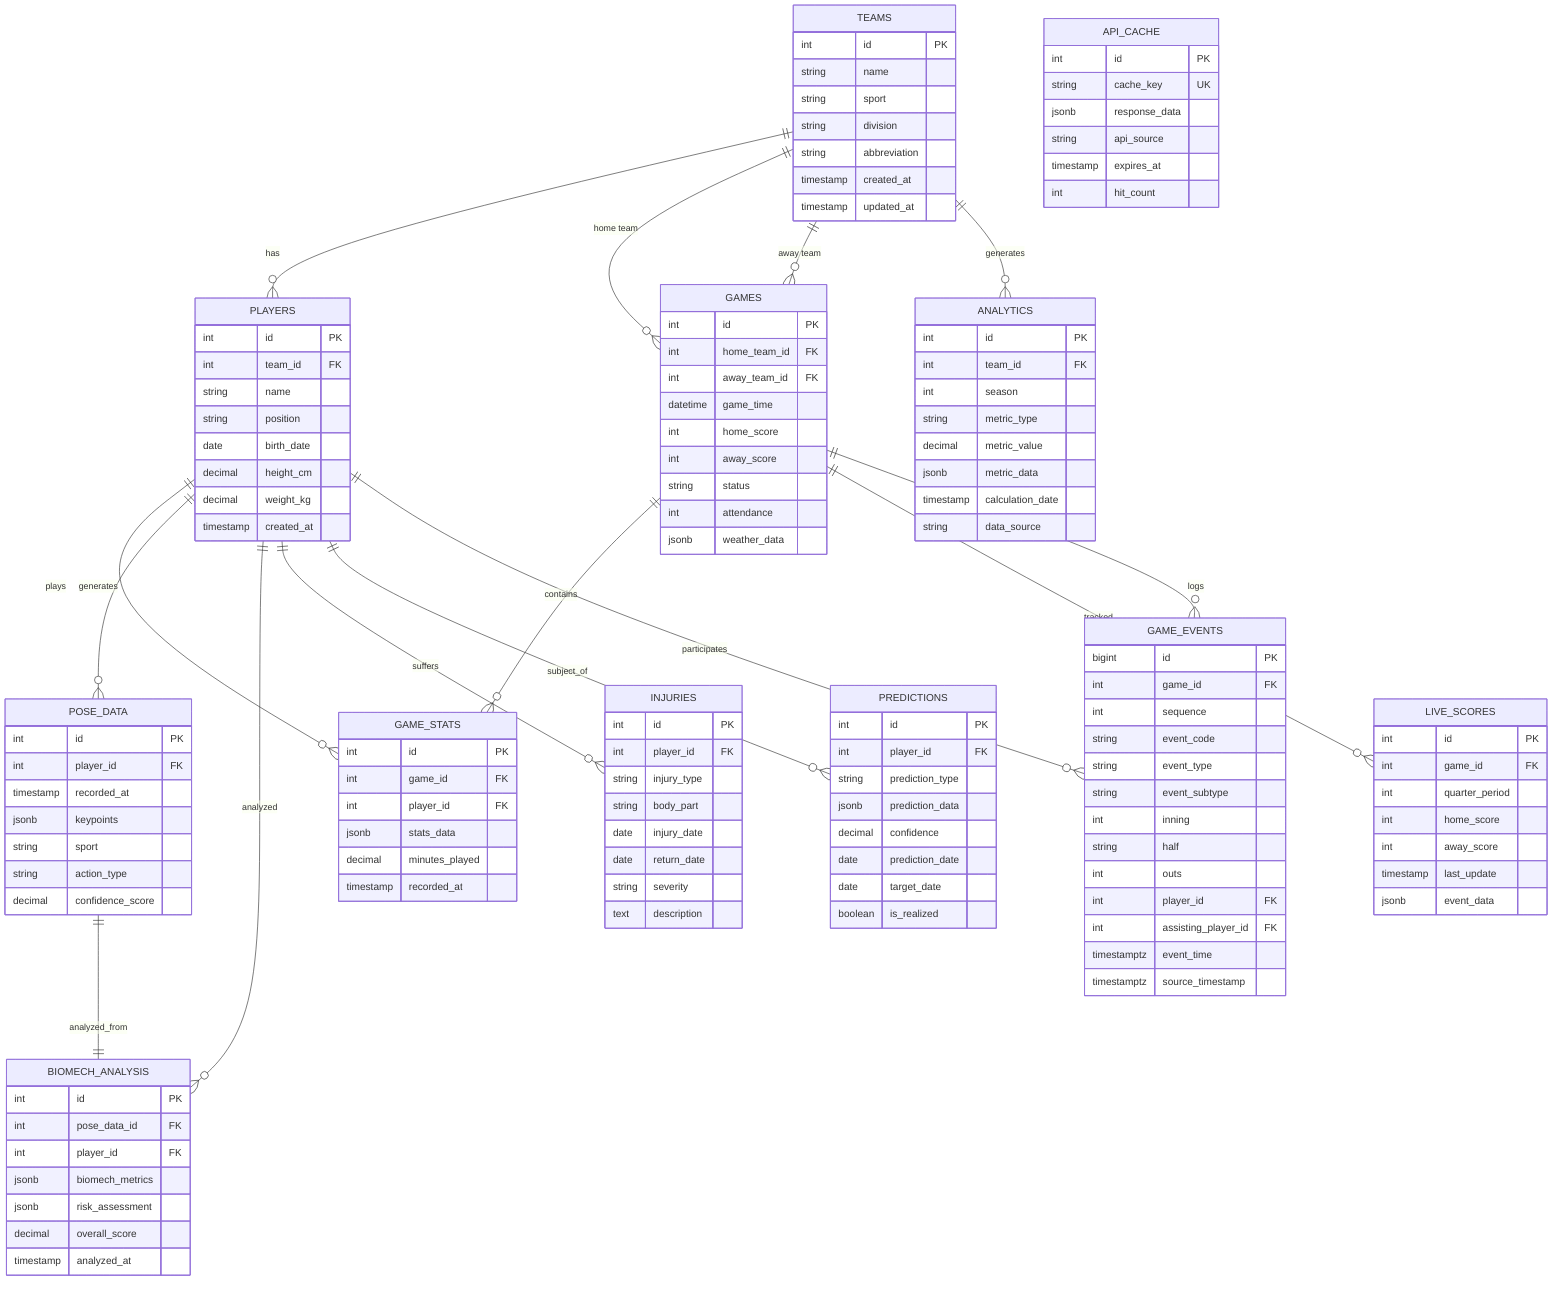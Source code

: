 erDiagram
    TEAMS {
        int id PK
        string name
        string sport
        string division
        string abbreviation
        timestamp created_at
        timestamp updated_at
    }

    PLAYERS {
        int id PK
        int team_id FK
        string name
        string position
        date birth_date
        decimal height_cm
        decimal weight_kg
        timestamp created_at
    }

    GAMES {
        int id PK
        int home_team_id FK
        int away_team_id FK
        datetime game_time
        int home_score
        int away_score
        string status
        int attendance
        jsonb weather_data
    }

    GAME_EVENTS {
        bigint id PK
        int game_id FK
        int sequence
        string event_code
        string event_type
        string event_subtype
        int inning
        string half
        int outs
        int player_id FK
        int assisting_player_id FK
        timestamptz event_time
        timestamptz source_timestamp
    }

    GAME_STATS {
        int id PK
        int game_id FK
        int player_id FK
        jsonb stats_data
        decimal minutes_played
        timestamp recorded_at
    }

    ANALYTICS {
        int id PK
        int team_id FK
        int season
        string metric_type
        decimal metric_value
        jsonb metric_data
        timestamp calculation_date
        string data_source
    }

    POSE_DATA {
        int id PK
        int player_id FK
        timestamp recorded_at
        jsonb keypoints
        string sport
        string action_type
        decimal confidence_score
    }

    BIOMECH_ANALYSIS {
        int id PK
        int pose_data_id FK
        int player_id FK
        jsonb biomech_metrics
        jsonb risk_assessment
        decimal overall_score
        timestamp analyzed_at
    }

    INJURIES {
        int id PK
        int player_id FK
        string injury_type
        string body_part
        date injury_date
        date return_date
        string severity
        text description
    }

    PREDICTIONS {
        int id PK
        int player_id FK
        string prediction_type
        jsonb prediction_data
        decimal confidence
        date prediction_date
        date target_date
        boolean is_realized
    }

    LIVE_SCORES {
        int id PK
        int game_id FK
        int quarter_period
        int home_score
        int away_score
        timestamp last_update
        jsonb event_data
    }

    API_CACHE {
        int id PK
        string cache_key UK
        jsonb response_data
        string api_source
        timestamp expires_at
        int hit_count
    }

    %% Relationships
    TEAMS ||--o{ PLAYERS : has
    TEAMS ||--o{ GAMES : "home team"
    TEAMS ||--o{ GAMES : "away team"
    TEAMS ||--o{ ANALYTICS : generates

    PLAYERS ||--o{ GAME_STATS : plays
    PLAYERS ||--o{ POSE_DATA : generates
    PLAYERS ||--o{ BIOMECH_ANALYSIS : analyzed
    PLAYERS ||--o{ INJURIES : suffers
    PLAYERS ||--o{ PREDICTIONS : subject_of
    PLAYERS ||--o{ GAME_EVENTS : participates

    GAMES ||--o{ GAME_STATS : contains
    GAMES ||--o{ LIVE_SCORES : tracked
    GAMES ||--o{ GAME_EVENTS : logs

    POSE_DATA ||--|| BIOMECH_ANALYSIS : analyzed_from